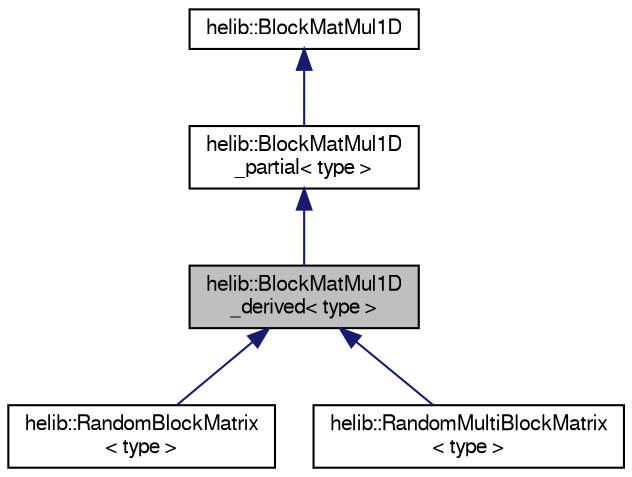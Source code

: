 digraph "helib::BlockMatMul1D_derived&lt; type &gt;"
{
  edge [fontname="FreeSans",fontsize="10",labelfontname="FreeSans",labelfontsize="10"];
  node [fontname="FreeSans",fontsize="10",shape=record];
  Node0 [label="helib::BlockMatMul1D\l_derived\< type \>",height=0.2,width=0.4,color="black", fillcolor="grey75", style="filled", fontcolor="black"];
  Node1 -> Node0 [dir="back",color="midnightblue",fontsize="10",style="solid"];
  Node1 [label="helib::BlockMatMul1D\l_partial\< type \>",height=0.2,width=0.4,color="black", fillcolor="white", style="filled",URL="$classhelib_1_1_block_mat_mul1_d__partial.html"];
  Node2 -> Node1 [dir="back",color="midnightblue",fontsize="10",style="solid"];
  Node2 [label="helib::BlockMatMul1D",height=0.2,width=0.4,color="black", fillcolor="white", style="filled",URL="$classhelib_1_1_block_mat_mul1_d.html"];
  Node0 -> Node3 [dir="back",color="midnightblue",fontsize="10",style="solid"];
  Node3 [label="helib::RandomBlockMatrix\l\< type \>",height=0.2,width=0.4,color="black", fillcolor="white", style="filled",URL="$classhelib_1_1_random_block_matrix.html"];
  Node0 -> Node4 [dir="back",color="midnightblue",fontsize="10",style="solid"];
  Node4 [label="helib::RandomMultiBlockMatrix\l\< type \>",height=0.2,width=0.4,color="black", fillcolor="white", style="filled",URL="$classhelib_1_1_random_multi_block_matrix.html"];
}
